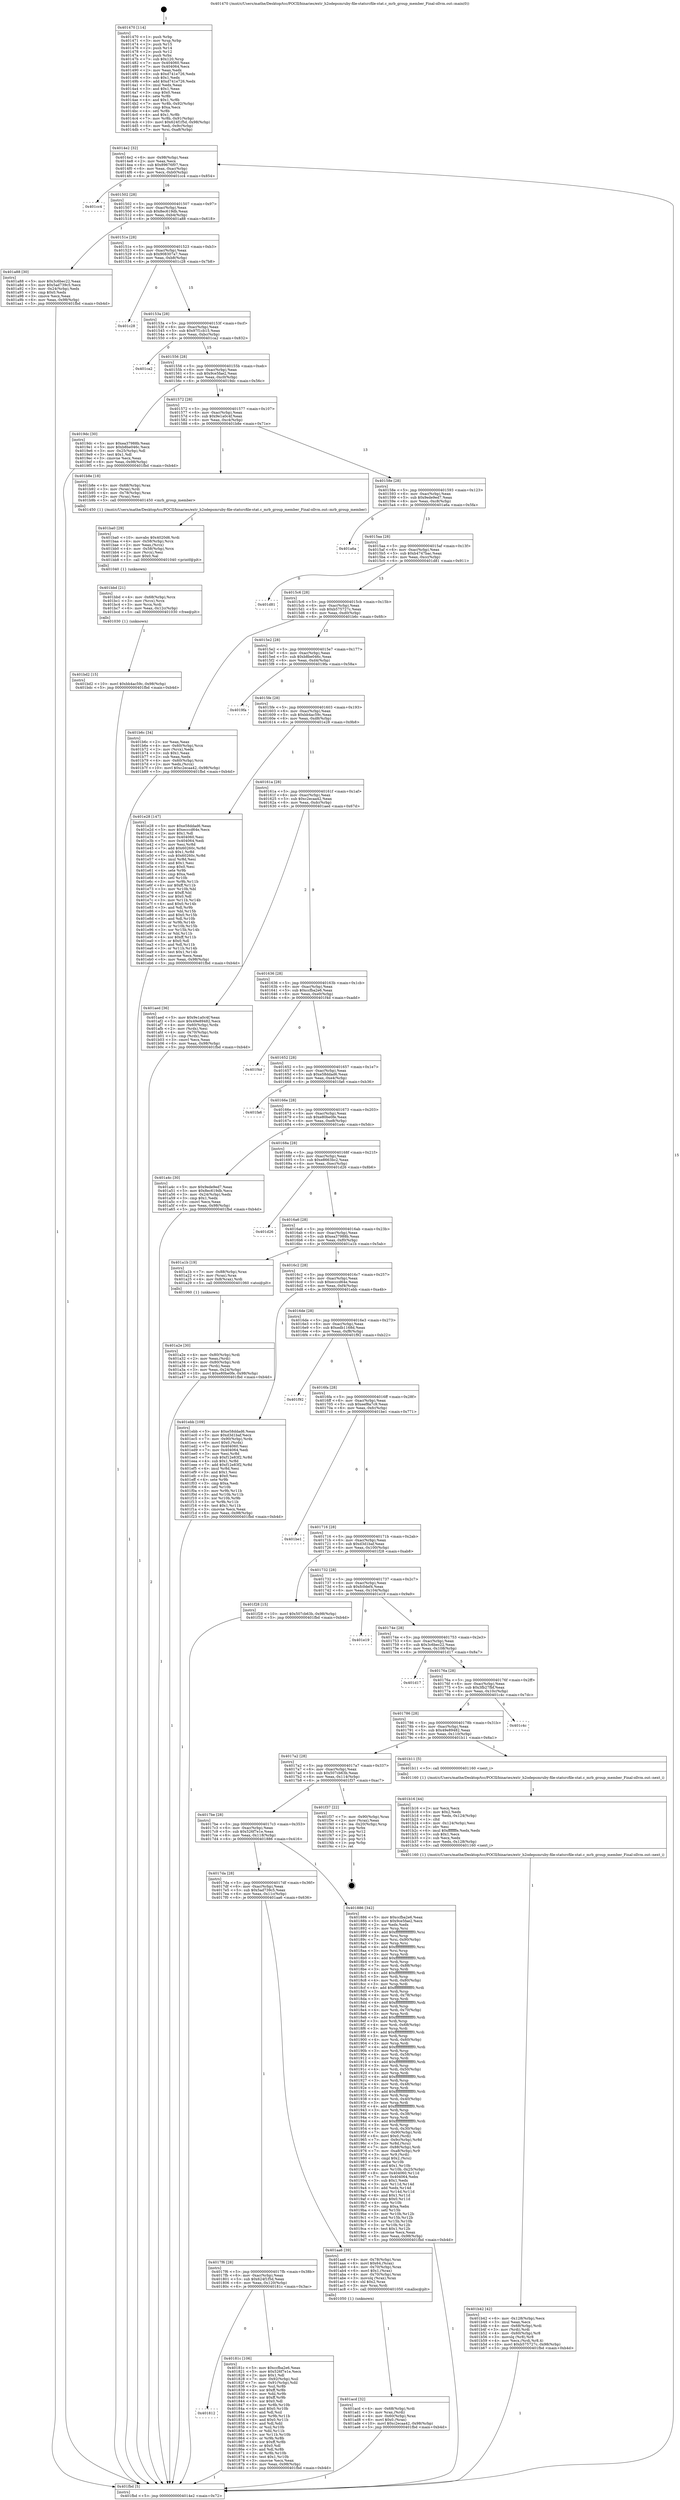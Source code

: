 digraph "0x401470" {
  label = "0x401470 (/mnt/c/Users/mathe/Desktop/tcc/POCII/binaries/extr_h2odepsmruby-file-statsrcfile-stat.c_mrb_group_member_Final-ollvm.out::main(0))"
  labelloc = "t"
  node[shape=record]

  Entry [label="",width=0.3,height=0.3,shape=circle,fillcolor=black,style=filled]
  "0x4014e2" [label="{
     0x4014e2 [32]\l
     | [instrs]\l
     &nbsp;&nbsp;0x4014e2 \<+6\>: mov -0x98(%rbp),%eax\l
     &nbsp;&nbsp;0x4014e8 \<+2\>: mov %eax,%ecx\l
     &nbsp;&nbsp;0x4014ea \<+6\>: sub $0x89676f07,%ecx\l
     &nbsp;&nbsp;0x4014f0 \<+6\>: mov %eax,-0xac(%rbp)\l
     &nbsp;&nbsp;0x4014f6 \<+6\>: mov %ecx,-0xb0(%rbp)\l
     &nbsp;&nbsp;0x4014fc \<+6\>: je 0000000000401cc4 \<main+0x854\>\l
  }"]
  "0x401cc4" [label="{
     0x401cc4\l
  }", style=dashed]
  "0x401502" [label="{
     0x401502 [28]\l
     | [instrs]\l
     &nbsp;&nbsp;0x401502 \<+5\>: jmp 0000000000401507 \<main+0x97\>\l
     &nbsp;&nbsp;0x401507 \<+6\>: mov -0xac(%rbp),%eax\l
     &nbsp;&nbsp;0x40150d \<+5\>: sub $0x8ec619db,%eax\l
     &nbsp;&nbsp;0x401512 \<+6\>: mov %eax,-0xb4(%rbp)\l
     &nbsp;&nbsp;0x401518 \<+6\>: je 0000000000401a88 \<main+0x618\>\l
  }"]
  Exit [label="",width=0.3,height=0.3,shape=circle,fillcolor=black,style=filled,peripheries=2]
  "0x401a88" [label="{
     0x401a88 [30]\l
     | [instrs]\l
     &nbsp;&nbsp;0x401a88 \<+5\>: mov $0x3c6bec22,%eax\l
     &nbsp;&nbsp;0x401a8d \<+5\>: mov $0x5ad739c5,%ecx\l
     &nbsp;&nbsp;0x401a92 \<+3\>: mov -0x24(%rbp),%edx\l
     &nbsp;&nbsp;0x401a95 \<+3\>: cmp $0x0,%edx\l
     &nbsp;&nbsp;0x401a98 \<+3\>: cmove %ecx,%eax\l
     &nbsp;&nbsp;0x401a9b \<+6\>: mov %eax,-0x98(%rbp)\l
     &nbsp;&nbsp;0x401aa1 \<+5\>: jmp 0000000000401fbd \<main+0xb4d\>\l
  }"]
  "0x40151e" [label="{
     0x40151e [28]\l
     | [instrs]\l
     &nbsp;&nbsp;0x40151e \<+5\>: jmp 0000000000401523 \<main+0xb3\>\l
     &nbsp;&nbsp;0x401523 \<+6\>: mov -0xac(%rbp),%eax\l
     &nbsp;&nbsp;0x401529 \<+5\>: sub $0x908307a7,%eax\l
     &nbsp;&nbsp;0x40152e \<+6\>: mov %eax,-0xb8(%rbp)\l
     &nbsp;&nbsp;0x401534 \<+6\>: je 0000000000401c28 \<main+0x7b8\>\l
  }"]
  "0x401bd2" [label="{
     0x401bd2 [15]\l
     | [instrs]\l
     &nbsp;&nbsp;0x401bd2 \<+10\>: movl $0xbb4ac59c,-0x98(%rbp)\l
     &nbsp;&nbsp;0x401bdc \<+5\>: jmp 0000000000401fbd \<main+0xb4d\>\l
  }"]
  "0x401c28" [label="{
     0x401c28\l
  }", style=dashed]
  "0x40153a" [label="{
     0x40153a [28]\l
     | [instrs]\l
     &nbsp;&nbsp;0x40153a \<+5\>: jmp 000000000040153f \<main+0xcf\>\l
     &nbsp;&nbsp;0x40153f \<+6\>: mov -0xac(%rbp),%eax\l
     &nbsp;&nbsp;0x401545 \<+5\>: sub $0x97f1cb15,%eax\l
     &nbsp;&nbsp;0x40154a \<+6\>: mov %eax,-0xbc(%rbp)\l
     &nbsp;&nbsp;0x401550 \<+6\>: je 0000000000401ca2 \<main+0x832\>\l
  }"]
  "0x401bbd" [label="{
     0x401bbd [21]\l
     | [instrs]\l
     &nbsp;&nbsp;0x401bbd \<+4\>: mov -0x68(%rbp),%rcx\l
     &nbsp;&nbsp;0x401bc1 \<+3\>: mov (%rcx),%rcx\l
     &nbsp;&nbsp;0x401bc4 \<+3\>: mov %rcx,%rdi\l
     &nbsp;&nbsp;0x401bc7 \<+6\>: mov %eax,-0x12c(%rbp)\l
     &nbsp;&nbsp;0x401bcd \<+5\>: call 0000000000401030 \<free@plt\>\l
     | [calls]\l
     &nbsp;&nbsp;0x401030 \{1\} (unknown)\l
  }"]
  "0x401ca2" [label="{
     0x401ca2\l
  }", style=dashed]
  "0x401556" [label="{
     0x401556 [28]\l
     | [instrs]\l
     &nbsp;&nbsp;0x401556 \<+5\>: jmp 000000000040155b \<main+0xeb\>\l
     &nbsp;&nbsp;0x40155b \<+6\>: mov -0xac(%rbp),%eax\l
     &nbsp;&nbsp;0x401561 \<+5\>: sub $0x9ce5fae2,%eax\l
     &nbsp;&nbsp;0x401566 \<+6\>: mov %eax,-0xc0(%rbp)\l
     &nbsp;&nbsp;0x40156c \<+6\>: je 00000000004019dc \<main+0x56c\>\l
  }"]
  "0x401ba0" [label="{
     0x401ba0 [29]\l
     | [instrs]\l
     &nbsp;&nbsp;0x401ba0 \<+10\>: movabs $0x4020d6,%rdi\l
     &nbsp;&nbsp;0x401baa \<+4\>: mov -0x58(%rbp),%rcx\l
     &nbsp;&nbsp;0x401bae \<+2\>: mov %eax,(%rcx)\l
     &nbsp;&nbsp;0x401bb0 \<+4\>: mov -0x58(%rbp),%rcx\l
     &nbsp;&nbsp;0x401bb4 \<+2\>: mov (%rcx),%esi\l
     &nbsp;&nbsp;0x401bb6 \<+2\>: mov $0x0,%al\l
     &nbsp;&nbsp;0x401bb8 \<+5\>: call 0000000000401040 \<printf@plt\>\l
     | [calls]\l
     &nbsp;&nbsp;0x401040 \{1\} (unknown)\l
  }"]
  "0x4019dc" [label="{
     0x4019dc [30]\l
     | [instrs]\l
     &nbsp;&nbsp;0x4019dc \<+5\>: mov $0xea37988b,%eax\l
     &nbsp;&nbsp;0x4019e1 \<+5\>: mov $0xb8be046c,%ecx\l
     &nbsp;&nbsp;0x4019e6 \<+3\>: mov -0x25(%rbp),%dl\l
     &nbsp;&nbsp;0x4019e9 \<+3\>: test $0x1,%dl\l
     &nbsp;&nbsp;0x4019ec \<+3\>: cmovne %ecx,%eax\l
     &nbsp;&nbsp;0x4019ef \<+6\>: mov %eax,-0x98(%rbp)\l
     &nbsp;&nbsp;0x4019f5 \<+5\>: jmp 0000000000401fbd \<main+0xb4d\>\l
  }"]
  "0x401572" [label="{
     0x401572 [28]\l
     | [instrs]\l
     &nbsp;&nbsp;0x401572 \<+5\>: jmp 0000000000401577 \<main+0x107\>\l
     &nbsp;&nbsp;0x401577 \<+6\>: mov -0xac(%rbp),%eax\l
     &nbsp;&nbsp;0x40157d \<+5\>: sub $0x9e1a0c4f,%eax\l
     &nbsp;&nbsp;0x401582 \<+6\>: mov %eax,-0xc4(%rbp)\l
     &nbsp;&nbsp;0x401588 \<+6\>: je 0000000000401b8e \<main+0x71e\>\l
  }"]
  "0x401b42" [label="{
     0x401b42 [42]\l
     | [instrs]\l
     &nbsp;&nbsp;0x401b42 \<+6\>: mov -0x128(%rbp),%ecx\l
     &nbsp;&nbsp;0x401b48 \<+3\>: imul %eax,%ecx\l
     &nbsp;&nbsp;0x401b4b \<+4\>: mov -0x68(%rbp),%rdi\l
     &nbsp;&nbsp;0x401b4f \<+3\>: mov (%rdi),%rdi\l
     &nbsp;&nbsp;0x401b52 \<+4\>: mov -0x60(%rbp),%r8\l
     &nbsp;&nbsp;0x401b56 \<+3\>: movslq (%r8),%r8\l
     &nbsp;&nbsp;0x401b59 \<+4\>: mov %ecx,(%rdi,%r8,4)\l
     &nbsp;&nbsp;0x401b5d \<+10\>: movl $0xb575727c,-0x98(%rbp)\l
     &nbsp;&nbsp;0x401b67 \<+5\>: jmp 0000000000401fbd \<main+0xb4d\>\l
  }"]
  "0x401b8e" [label="{
     0x401b8e [18]\l
     | [instrs]\l
     &nbsp;&nbsp;0x401b8e \<+4\>: mov -0x68(%rbp),%rax\l
     &nbsp;&nbsp;0x401b92 \<+3\>: mov (%rax),%rdi\l
     &nbsp;&nbsp;0x401b95 \<+4\>: mov -0x78(%rbp),%rax\l
     &nbsp;&nbsp;0x401b99 \<+2\>: mov (%rax),%esi\l
     &nbsp;&nbsp;0x401b9b \<+5\>: call 0000000000401450 \<mrb_group_member\>\l
     | [calls]\l
     &nbsp;&nbsp;0x401450 \{1\} (/mnt/c/Users/mathe/Desktop/tcc/POCII/binaries/extr_h2odepsmruby-file-statsrcfile-stat.c_mrb_group_member_Final-ollvm.out::mrb_group_member)\l
  }"]
  "0x40158e" [label="{
     0x40158e [28]\l
     | [instrs]\l
     &nbsp;&nbsp;0x40158e \<+5\>: jmp 0000000000401593 \<main+0x123\>\l
     &nbsp;&nbsp;0x401593 \<+6\>: mov -0xac(%rbp),%eax\l
     &nbsp;&nbsp;0x401599 \<+5\>: sub $0x9ede9ed7,%eax\l
     &nbsp;&nbsp;0x40159e \<+6\>: mov %eax,-0xc8(%rbp)\l
     &nbsp;&nbsp;0x4015a4 \<+6\>: je 0000000000401a6a \<main+0x5fa\>\l
  }"]
  "0x401b16" [label="{
     0x401b16 [44]\l
     | [instrs]\l
     &nbsp;&nbsp;0x401b16 \<+2\>: xor %ecx,%ecx\l
     &nbsp;&nbsp;0x401b18 \<+5\>: mov $0x2,%edx\l
     &nbsp;&nbsp;0x401b1d \<+6\>: mov %edx,-0x124(%rbp)\l
     &nbsp;&nbsp;0x401b23 \<+1\>: cltd\l
     &nbsp;&nbsp;0x401b24 \<+6\>: mov -0x124(%rbp),%esi\l
     &nbsp;&nbsp;0x401b2a \<+2\>: idiv %esi\l
     &nbsp;&nbsp;0x401b2c \<+6\>: imul $0xfffffffe,%edx,%edx\l
     &nbsp;&nbsp;0x401b32 \<+3\>: sub $0x1,%ecx\l
     &nbsp;&nbsp;0x401b35 \<+2\>: sub %ecx,%edx\l
     &nbsp;&nbsp;0x401b37 \<+6\>: mov %edx,-0x128(%rbp)\l
     &nbsp;&nbsp;0x401b3d \<+5\>: call 0000000000401160 \<next_i\>\l
     | [calls]\l
     &nbsp;&nbsp;0x401160 \{1\} (/mnt/c/Users/mathe/Desktop/tcc/POCII/binaries/extr_h2odepsmruby-file-statsrcfile-stat.c_mrb_group_member_Final-ollvm.out::next_i)\l
  }"]
  "0x401a6a" [label="{
     0x401a6a\l
  }", style=dashed]
  "0x4015aa" [label="{
     0x4015aa [28]\l
     | [instrs]\l
     &nbsp;&nbsp;0x4015aa \<+5\>: jmp 00000000004015af \<main+0x13f\>\l
     &nbsp;&nbsp;0x4015af \<+6\>: mov -0xac(%rbp),%eax\l
     &nbsp;&nbsp;0x4015b5 \<+5\>: sub $0xb4747bac,%eax\l
     &nbsp;&nbsp;0x4015ba \<+6\>: mov %eax,-0xcc(%rbp)\l
     &nbsp;&nbsp;0x4015c0 \<+6\>: je 0000000000401d81 \<main+0x911\>\l
  }"]
  "0x401acd" [label="{
     0x401acd [32]\l
     | [instrs]\l
     &nbsp;&nbsp;0x401acd \<+4\>: mov -0x68(%rbp),%rdi\l
     &nbsp;&nbsp;0x401ad1 \<+3\>: mov %rax,(%rdi)\l
     &nbsp;&nbsp;0x401ad4 \<+4\>: mov -0x60(%rbp),%rax\l
     &nbsp;&nbsp;0x401ad8 \<+6\>: movl $0x0,(%rax)\l
     &nbsp;&nbsp;0x401ade \<+10\>: movl $0xc2ecaa42,-0x98(%rbp)\l
     &nbsp;&nbsp;0x401ae8 \<+5\>: jmp 0000000000401fbd \<main+0xb4d\>\l
  }"]
  "0x401d81" [label="{
     0x401d81\l
  }", style=dashed]
  "0x4015c6" [label="{
     0x4015c6 [28]\l
     | [instrs]\l
     &nbsp;&nbsp;0x4015c6 \<+5\>: jmp 00000000004015cb \<main+0x15b\>\l
     &nbsp;&nbsp;0x4015cb \<+6\>: mov -0xac(%rbp),%eax\l
     &nbsp;&nbsp;0x4015d1 \<+5\>: sub $0xb575727c,%eax\l
     &nbsp;&nbsp;0x4015d6 \<+6\>: mov %eax,-0xd0(%rbp)\l
     &nbsp;&nbsp;0x4015dc \<+6\>: je 0000000000401b6c \<main+0x6fc\>\l
  }"]
  "0x401a2e" [label="{
     0x401a2e [30]\l
     | [instrs]\l
     &nbsp;&nbsp;0x401a2e \<+4\>: mov -0x80(%rbp),%rdi\l
     &nbsp;&nbsp;0x401a32 \<+2\>: mov %eax,(%rdi)\l
     &nbsp;&nbsp;0x401a34 \<+4\>: mov -0x80(%rbp),%rdi\l
     &nbsp;&nbsp;0x401a38 \<+2\>: mov (%rdi),%eax\l
     &nbsp;&nbsp;0x401a3a \<+3\>: mov %eax,-0x24(%rbp)\l
     &nbsp;&nbsp;0x401a3d \<+10\>: movl $0xe80be0fe,-0x98(%rbp)\l
     &nbsp;&nbsp;0x401a47 \<+5\>: jmp 0000000000401fbd \<main+0xb4d\>\l
  }"]
  "0x401b6c" [label="{
     0x401b6c [34]\l
     | [instrs]\l
     &nbsp;&nbsp;0x401b6c \<+2\>: xor %eax,%eax\l
     &nbsp;&nbsp;0x401b6e \<+4\>: mov -0x60(%rbp),%rcx\l
     &nbsp;&nbsp;0x401b72 \<+2\>: mov (%rcx),%edx\l
     &nbsp;&nbsp;0x401b74 \<+3\>: sub $0x1,%eax\l
     &nbsp;&nbsp;0x401b77 \<+2\>: sub %eax,%edx\l
     &nbsp;&nbsp;0x401b79 \<+4\>: mov -0x60(%rbp),%rcx\l
     &nbsp;&nbsp;0x401b7d \<+2\>: mov %edx,(%rcx)\l
     &nbsp;&nbsp;0x401b7f \<+10\>: movl $0xc2ecaa42,-0x98(%rbp)\l
     &nbsp;&nbsp;0x401b89 \<+5\>: jmp 0000000000401fbd \<main+0xb4d\>\l
  }"]
  "0x4015e2" [label="{
     0x4015e2 [28]\l
     | [instrs]\l
     &nbsp;&nbsp;0x4015e2 \<+5\>: jmp 00000000004015e7 \<main+0x177\>\l
     &nbsp;&nbsp;0x4015e7 \<+6\>: mov -0xac(%rbp),%eax\l
     &nbsp;&nbsp;0x4015ed \<+5\>: sub $0xb8be046c,%eax\l
     &nbsp;&nbsp;0x4015f2 \<+6\>: mov %eax,-0xd4(%rbp)\l
     &nbsp;&nbsp;0x4015f8 \<+6\>: je 00000000004019fa \<main+0x58a\>\l
  }"]
  "0x401470" [label="{
     0x401470 [114]\l
     | [instrs]\l
     &nbsp;&nbsp;0x401470 \<+1\>: push %rbp\l
     &nbsp;&nbsp;0x401471 \<+3\>: mov %rsp,%rbp\l
     &nbsp;&nbsp;0x401474 \<+2\>: push %r15\l
     &nbsp;&nbsp;0x401476 \<+2\>: push %r14\l
     &nbsp;&nbsp;0x401478 \<+2\>: push %r12\l
     &nbsp;&nbsp;0x40147a \<+1\>: push %rbx\l
     &nbsp;&nbsp;0x40147b \<+7\>: sub $0x120,%rsp\l
     &nbsp;&nbsp;0x401482 \<+7\>: mov 0x404060,%eax\l
     &nbsp;&nbsp;0x401489 \<+7\>: mov 0x404064,%ecx\l
     &nbsp;&nbsp;0x401490 \<+2\>: mov %eax,%edx\l
     &nbsp;&nbsp;0x401492 \<+6\>: sub $0xd741e726,%edx\l
     &nbsp;&nbsp;0x401498 \<+3\>: sub $0x1,%edx\l
     &nbsp;&nbsp;0x40149b \<+6\>: add $0xd741e726,%edx\l
     &nbsp;&nbsp;0x4014a1 \<+3\>: imul %edx,%eax\l
     &nbsp;&nbsp;0x4014a4 \<+3\>: and $0x1,%eax\l
     &nbsp;&nbsp;0x4014a7 \<+3\>: cmp $0x0,%eax\l
     &nbsp;&nbsp;0x4014aa \<+4\>: sete %r8b\l
     &nbsp;&nbsp;0x4014ae \<+4\>: and $0x1,%r8b\l
     &nbsp;&nbsp;0x4014b2 \<+7\>: mov %r8b,-0x92(%rbp)\l
     &nbsp;&nbsp;0x4014b9 \<+3\>: cmp $0xa,%ecx\l
     &nbsp;&nbsp;0x4014bc \<+4\>: setl %r8b\l
     &nbsp;&nbsp;0x4014c0 \<+4\>: and $0x1,%r8b\l
     &nbsp;&nbsp;0x4014c4 \<+7\>: mov %r8b,-0x91(%rbp)\l
     &nbsp;&nbsp;0x4014cb \<+10\>: movl $0x624f1f5d,-0x98(%rbp)\l
     &nbsp;&nbsp;0x4014d5 \<+6\>: mov %edi,-0x9c(%rbp)\l
     &nbsp;&nbsp;0x4014db \<+7\>: mov %rsi,-0xa8(%rbp)\l
  }"]
  "0x4019fa" [label="{
     0x4019fa\l
  }", style=dashed]
  "0x4015fe" [label="{
     0x4015fe [28]\l
     | [instrs]\l
     &nbsp;&nbsp;0x4015fe \<+5\>: jmp 0000000000401603 \<main+0x193\>\l
     &nbsp;&nbsp;0x401603 \<+6\>: mov -0xac(%rbp),%eax\l
     &nbsp;&nbsp;0x401609 \<+5\>: sub $0xbb4ac59c,%eax\l
     &nbsp;&nbsp;0x40160e \<+6\>: mov %eax,-0xd8(%rbp)\l
     &nbsp;&nbsp;0x401614 \<+6\>: je 0000000000401e28 \<main+0x9b8\>\l
  }"]
  "0x401fbd" [label="{
     0x401fbd [5]\l
     | [instrs]\l
     &nbsp;&nbsp;0x401fbd \<+5\>: jmp 00000000004014e2 \<main+0x72\>\l
  }"]
  "0x401e28" [label="{
     0x401e28 [147]\l
     | [instrs]\l
     &nbsp;&nbsp;0x401e28 \<+5\>: mov $0xe58ddad6,%eax\l
     &nbsp;&nbsp;0x401e2d \<+5\>: mov $0xecccd64e,%ecx\l
     &nbsp;&nbsp;0x401e32 \<+2\>: mov $0x1,%dl\l
     &nbsp;&nbsp;0x401e34 \<+7\>: mov 0x404060,%esi\l
     &nbsp;&nbsp;0x401e3b \<+7\>: mov 0x404064,%edi\l
     &nbsp;&nbsp;0x401e42 \<+3\>: mov %esi,%r8d\l
     &nbsp;&nbsp;0x401e45 \<+7\>: add $0x60260c,%r8d\l
     &nbsp;&nbsp;0x401e4c \<+4\>: sub $0x1,%r8d\l
     &nbsp;&nbsp;0x401e50 \<+7\>: sub $0x60260c,%r8d\l
     &nbsp;&nbsp;0x401e57 \<+4\>: imul %r8d,%esi\l
     &nbsp;&nbsp;0x401e5b \<+3\>: and $0x1,%esi\l
     &nbsp;&nbsp;0x401e5e \<+3\>: cmp $0x0,%esi\l
     &nbsp;&nbsp;0x401e61 \<+4\>: sete %r9b\l
     &nbsp;&nbsp;0x401e65 \<+3\>: cmp $0xa,%edi\l
     &nbsp;&nbsp;0x401e68 \<+4\>: setl %r10b\l
     &nbsp;&nbsp;0x401e6c \<+3\>: mov %r9b,%r11b\l
     &nbsp;&nbsp;0x401e6f \<+4\>: xor $0xff,%r11b\l
     &nbsp;&nbsp;0x401e73 \<+3\>: mov %r10b,%bl\l
     &nbsp;&nbsp;0x401e76 \<+3\>: xor $0xff,%bl\l
     &nbsp;&nbsp;0x401e79 \<+3\>: xor $0x0,%dl\l
     &nbsp;&nbsp;0x401e7c \<+3\>: mov %r11b,%r14b\l
     &nbsp;&nbsp;0x401e7f \<+4\>: and $0x0,%r14b\l
     &nbsp;&nbsp;0x401e83 \<+3\>: and %dl,%r9b\l
     &nbsp;&nbsp;0x401e86 \<+3\>: mov %bl,%r15b\l
     &nbsp;&nbsp;0x401e89 \<+4\>: and $0x0,%r15b\l
     &nbsp;&nbsp;0x401e8d \<+3\>: and %dl,%r10b\l
     &nbsp;&nbsp;0x401e90 \<+3\>: or %r9b,%r14b\l
     &nbsp;&nbsp;0x401e93 \<+3\>: or %r10b,%r15b\l
     &nbsp;&nbsp;0x401e96 \<+3\>: xor %r15b,%r14b\l
     &nbsp;&nbsp;0x401e99 \<+3\>: or %bl,%r11b\l
     &nbsp;&nbsp;0x401e9c \<+4\>: xor $0xff,%r11b\l
     &nbsp;&nbsp;0x401ea0 \<+3\>: or $0x0,%dl\l
     &nbsp;&nbsp;0x401ea3 \<+3\>: and %dl,%r11b\l
     &nbsp;&nbsp;0x401ea6 \<+3\>: or %r11b,%r14b\l
     &nbsp;&nbsp;0x401ea9 \<+4\>: test $0x1,%r14b\l
     &nbsp;&nbsp;0x401ead \<+3\>: cmovne %ecx,%eax\l
     &nbsp;&nbsp;0x401eb0 \<+6\>: mov %eax,-0x98(%rbp)\l
     &nbsp;&nbsp;0x401eb6 \<+5\>: jmp 0000000000401fbd \<main+0xb4d\>\l
  }"]
  "0x40161a" [label="{
     0x40161a [28]\l
     | [instrs]\l
     &nbsp;&nbsp;0x40161a \<+5\>: jmp 000000000040161f \<main+0x1af\>\l
     &nbsp;&nbsp;0x40161f \<+6\>: mov -0xac(%rbp),%eax\l
     &nbsp;&nbsp;0x401625 \<+5\>: sub $0xc2ecaa42,%eax\l
     &nbsp;&nbsp;0x40162a \<+6\>: mov %eax,-0xdc(%rbp)\l
     &nbsp;&nbsp;0x401630 \<+6\>: je 0000000000401aed \<main+0x67d\>\l
  }"]
  "0x401812" [label="{
     0x401812\l
  }", style=dashed]
  "0x401aed" [label="{
     0x401aed [36]\l
     | [instrs]\l
     &nbsp;&nbsp;0x401aed \<+5\>: mov $0x9e1a0c4f,%eax\l
     &nbsp;&nbsp;0x401af2 \<+5\>: mov $0x49e89482,%ecx\l
     &nbsp;&nbsp;0x401af7 \<+4\>: mov -0x60(%rbp),%rdx\l
     &nbsp;&nbsp;0x401afb \<+2\>: mov (%rdx),%esi\l
     &nbsp;&nbsp;0x401afd \<+4\>: mov -0x70(%rbp),%rdx\l
     &nbsp;&nbsp;0x401b01 \<+2\>: cmp (%rdx),%esi\l
     &nbsp;&nbsp;0x401b03 \<+3\>: cmovl %ecx,%eax\l
     &nbsp;&nbsp;0x401b06 \<+6\>: mov %eax,-0x98(%rbp)\l
     &nbsp;&nbsp;0x401b0c \<+5\>: jmp 0000000000401fbd \<main+0xb4d\>\l
  }"]
  "0x401636" [label="{
     0x401636 [28]\l
     | [instrs]\l
     &nbsp;&nbsp;0x401636 \<+5\>: jmp 000000000040163b \<main+0x1cb\>\l
     &nbsp;&nbsp;0x40163b \<+6\>: mov -0xac(%rbp),%eax\l
     &nbsp;&nbsp;0x401641 \<+5\>: sub $0xccfba2e6,%eax\l
     &nbsp;&nbsp;0x401646 \<+6\>: mov %eax,-0xe0(%rbp)\l
     &nbsp;&nbsp;0x40164c \<+6\>: je 0000000000401f4d \<main+0xadd\>\l
  }"]
  "0x40181c" [label="{
     0x40181c [106]\l
     | [instrs]\l
     &nbsp;&nbsp;0x40181c \<+5\>: mov $0xccfba2e6,%eax\l
     &nbsp;&nbsp;0x401821 \<+5\>: mov $0x526f7e1e,%ecx\l
     &nbsp;&nbsp;0x401826 \<+2\>: mov $0x1,%dl\l
     &nbsp;&nbsp;0x401828 \<+7\>: mov -0x92(%rbp),%sil\l
     &nbsp;&nbsp;0x40182f \<+7\>: mov -0x91(%rbp),%dil\l
     &nbsp;&nbsp;0x401836 \<+3\>: mov %sil,%r8b\l
     &nbsp;&nbsp;0x401839 \<+4\>: xor $0xff,%r8b\l
     &nbsp;&nbsp;0x40183d \<+3\>: mov %dil,%r9b\l
     &nbsp;&nbsp;0x401840 \<+4\>: xor $0xff,%r9b\l
     &nbsp;&nbsp;0x401844 \<+3\>: xor $0x0,%dl\l
     &nbsp;&nbsp;0x401847 \<+3\>: mov %r8b,%r10b\l
     &nbsp;&nbsp;0x40184a \<+4\>: and $0x0,%r10b\l
     &nbsp;&nbsp;0x40184e \<+3\>: and %dl,%sil\l
     &nbsp;&nbsp;0x401851 \<+3\>: mov %r9b,%r11b\l
     &nbsp;&nbsp;0x401854 \<+4\>: and $0x0,%r11b\l
     &nbsp;&nbsp;0x401858 \<+3\>: and %dl,%dil\l
     &nbsp;&nbsp;0x40185b \<+3\>: or %sil,%r10b\l
     &nbsp;&nbsp;0x40185e \<+3\>: or %dil,%r11b\l
     &nbsp;&nbsp;0x401861 \<+3\>: xor %r11b,%r10b\l
     &nbsp;&nbsp;0x401864 \<+3\>: or %r9b,%r8b\l
     &nbsp;&nbsp;0x401867 \<+4\>: xor $0xff,%r8b\l
     &nbsp;&nbsp;0x40186b \<+3\>: or $0x0,%dl\l
     &nbsp;&nbsp;0x40186e \<+3\>: and %dl,%r8b\l
     &nbsp;&nbsp;0x401871 \<+3\>: or %r8b,%r10b\l
     &nbsp;&nbsp;0x401874 \<+4\>: test $0x1,%r10b\l
     &nbsp;&nbsp;0x401878 \<+3\>: cmovne %ecx,%eax\l
     &nbsp;&nbsp;0x40187b \<+6\>: mov %eax,-0x98(%rbp)\l
     &nbsp;&nbsp;0x401881 \<+5\>: jmp 0000000000401fbd \<main+0xb4d\>\l
  }"]
  "0x401f4d" [label="{
     0x401f4d\l
  }", style=dashed]
  "0x401652" [label="{
     0x401652 [28]\l
     | [instrs]\l
     &nbsp;&nbsp;0x401652 \<+5\>: jmp 0000000000401657 \<main+0x1e7\>\l
     &nbsp;&nbsp;0x401657 \<+6\>: mov -0xac(%rbp),%eax\l
     &nbsp;&nbsp;0x40165d \<+5\>: sub $0xe58ddad6,%eax\l
     &nbsp;&nbsp;0x401662 \<+6\>: mov %eax,-0xe4(%rbp)\l
     &nbsp;&nbsp;0x401668 \<+6\>: je 0000000000401fa6 \<main+0xb36\>\l
  }"]
  "0x4017f6" [label="{
     0x4017f6 [28]\l
     | [instrs]\l
     &nbsp;&nbsp;0x4017f6 \<+5\>: jmp 00000000004017fb \<main+0x38b\>\l
     &nbsp;&nbsp;0x4017fb \<+6\>: mov -0xac(%rbp),%eax\l
     &nbsp;&nbsp;0x401801 \<+5\>: sub $0x624f1f5d,%eax\l
     &nbsp;&nbsp;0x401806 \<+6\>: mov %eax,-0x120(%rbp)\l
     &nbsp;&nbsp;0x40180c \<+6\>: je 000000000040181c \<main+0x3ac\>\l
  }"]
  "0x401fa6" [label="{
     0x401fa6\l
  }", style=dashed]
  "0x40166e" [label="{
     0x40166e [28]\l
     | [instrs]\l
     &nbsp;&nbsp;0x40166e \<+5\>: jmp 0000000000401673 \<main+0x203\>\l
     &nbsp;&nbsp;0x401673 \<+6\>: mov -0xac(%rbp),%eax\l
     &nbsp;&nbsp;0x401679 \<+5\>: sub $0xe80be0fe,%eax\l
     &nbsp;&nbsp;0x40167e \<+6\>: mov %eax,-0xe8(%rbp)\l
     &nbsp;&nbsp;0x401684 \<+6\>: je 0000000000401a4c \<main+0x5dc\>\l
  }"]
  "0x401aa6" [label="{
     0x401aa6 [39]\l
     | [instrs]\l
     &nbsp;&nbsp;0x401aa6 \<+4\>: mov -0x78(%rbp),%rax\l
     &nbsp;&nbsp;0x401aaa \<+6\>: movl $0x64,(%rax)\l
     &nbsp;&nbsp;0x401ab0 \<+4\>: mov -0x70(%rbp),%rax\l
     &nbsp;&nbsp;0x401ab4 \<+6\>: movl $0x1,(%rax)\l
     &nbsp;&nbsp;0x401aba \<+4\>: mov -0x70(%rbp),%rax\l
     &nbsp;&nbsp;0x401abe \<+3\>: movslq (%rax),%rax\l
     &nbsp;&nbsp;0x401ac1 \<+4\>: shl $0x2,%rax\l
     &nbsp;&nbsp;0x401ac5 \<+3\>: mov %rax,%rdi\l
     &nbsp;&nbsp;0x401ac8 \<+5\>: call 0000000000401050 \<malloc@plt\>\l
     | [calls]\l
     &nbsp;&nbsp;0x401050 \{1\} (unknown)\l
  }"]
  "0x401a4c" [label="{
     0x401a4c [30]\l
     | [instrs]\l
     &nbsp;&nbsp;0x401a4c \<+5\>: mov $0x9ede9ed7,%eax\l
     &nbsp;&nbsp;0x401a51 \<+5\>: mov $0x8ec619db,%ecx\l
     &nbsp;&nbsp;0x401a56 \<+3\>: mov -0x24(%rbp),%edx\l
     &nbsp;&nbsp;0x401a59 \<+3\>: cmp $0x1,%edx\l
     &nbsp;&nbsp;0x401a5c \<+3\>: cmovl %ecx,%eax\l
     &nbsp;&nbsp;0x401a5f \<+6\>: mov %eax,-0x98(%rbp)\l
     &nbsp;&nbsp;0x401a65 \<+5\>: jmp 0000000000401fbd \<main+0xb4d\>\l
  }"]
  "0x40168a" [label="{
     0x40168a [28]\l
     | [instrs]\l
     &nbsp;&nbsp;0x40168a \<+5\>: jmp 000000000040168f \<main+0x21f\>\l
     &nbsp;&nbsp;0x40168f \<+6\>: mov -0xac(%rbp),%eax\l
     &nbsp;&nbsp;0x401695 \<+5\>: sub $0xe8663bc2,%eax\l
     &nbsp;&nbsp;0x40169a \<+6\>: mov %eax,-0xec(%rbp)\l
     &nbsp;&nbsp;0x4016a0 \<+6\>: je 0000000000401d26 \<main+0x8b6\>\l
  }"]
  "0x4017da" [label="{
     0x4017da [28]\l
     | [instrs]\l
     &nbsp;&nbsp;0x4017da \<+5\>: jmp 00000000004017df \<main+0x36f\>\l
     &nbsp;&nbsp;0x4017df \<+6\>: mov -0xac(%rbp),%eax\l
     &nbsp;&nbsp;0x4017e5 \<+5\>: sub $0x5ad739c5,%eax\l
     &nbsp;&nbsp;0x4017ea \<+6\>: mov %eax,-0x11c(%rbp)\l
     &nbsp;&nbsp;0x4017f0 \<+6\>: je 0000000000401aa6 \<main+0x636\>\l
  }"]
  "0x401d26" [label="{
     0x401d26\l
  }", style=dashed]
  "0x4016a6" [label="{
     0x4016a6 [28]\l
     | [instrs]\l
     &nbsp;&nbsp;0x4016a6 \<+5\>: jmp 00000000004016ab \<main+0x23b\>\l
     &nbsp;&nbsp;0x4016ab \<+6\>: mov -0xac(%rbp),%eax\l
     &nbsp;&nbsp;0x4016b1 \<+5\>: sub $0xea37988b,%eax\l
     &nbsp;&nbsp;0x4016b6 \<+6\>: mov %eax,-0xf0(%rbp)\l
     &nbsp;&nbsp;0x4016bc \<+6\>: je 0000000000401a1b \<main+0x5ab\>\l
  }"]
  "0x401886" [label="{
     0x401886 [342]\l
     | [instrs]\l
     &nbsp;&nbsp;0x401886 \<+5\>: mov $0xccfba2e6,%eax\l
     &nbsp;&nbsp;0x40188b \<+5\>: mov $0x9ce5fae2,%ecx\l
     &nbsp;&nbsp;0x401890 \<+2\>: xor %edx,%edx\l
     &nbsp;&nbsp;0x401892 \<+3\>: mov %rsp,%rsi\l
     &nbsp;&nbsp;0x401895 \<+4\>: add $0xfffffffffffffff0,%rsi\l
     &nbsp;&nbsp;0x401899 \<+3\>: mov %rsi,%rsp\l
     &nbsp;&nbsp;0x40189c \<+7\>: mov %rsi,-0x90(%rbp)\l
     &nbsp;&nbsp;0x4018a3 \<+3\>: mov %rsp,%rsi\l
     &nbsp;&nbsp;0x4018a6 \<+4\>: add $0xfffffffffffffff0,%rsi\l
     &nbsp;&nbsp;0x4018aa \<+3\>: mov %rsi,%rsp\l
     &nbsp;&nbsp;0x4018ad \<+3\>: mov %rsp,%rdi\l
     &nbsp;&nbsp;0x4018b0 \<+4\>: add $0xfffffffffffffff0,%rdi\l
     &nbsp;&nbsp;0x4018b4 \<+3\>: mov %rdi,%rsp\l
     &nbsp;&nbsp;0x4018b7 \<+7\>: mov %rdi,-0x88(%rbp)\l
     &nbsp;&nbsp;0x4018be \<+3\>: mov %rsp,%rdi\l
     &nbsp;&nbsp;0x4018c1 \<+4\>: add $0xfffffffffffffff0,%rdi\l
     &nbsp;&nbsp;0x4018c5 \<+3\>: mov %rdi,%rsp\l
     &nbsp;&nbsp;0x4018c8 \<+4\>: mov %rdi,-0x80(%rbp)\l
     &nbsp;&nbsp;0x4018cc \<+3\>: mov %rsp,%rdi\l
     &nbsp;&nbsp;0x4018cf \<+4\>: add $0xfffffffffffffff0,%rdi\l
     &nbsp;&nbsp;0x4018d3 \<+3\>: mov %rdi,%rsp\l
     &nbsp;&nbsp;0x4018d6 \<+4\>: mov %rdi,-0x78(%rbp)\l
     &nbsp;&nbsp;0x4018da \<+3\>: mov %rsp,%rdi\l
     &nbsp;&nbsp;0x4018dd \<+4\>: add $0xfffffffffffffff0,%rdi\l
     &nbsp;&nbsp;0x4018e1 \<+3\>: mov %rdi,%rsp\l
     &nbsp;&nbsp;0x4018e4 \<+4\>: mov %rdi,-0x70(%rbp)\l
     &nbsp;&nbsp;0x4018e8 \<+3\>: mov %rsp,%rdi\l
     &nbsp;&nbsp;0x4018eb \<+4\>: add $0xfffffffffffffff0,%rdi\l
     &nbsp;&nbsp;0x4018ef \<+3\>: mov %rdi,%rsp\l
     &nbsp;&nbsp;0x4018f2 \<+4\>: mov %rdi,-0x68(%rbp)\l
     &nbsp;&nbsp;0x4018f6 \<+3\>: mov %rsp,%rdi\l
     &nbsp;&nbsp;0x4018f9 \<+4\>: add $0xfffffffffffffff0,%rdi\l
     &nbsp;&nbsp;0x4018fd \<+3\>: mov %rdi,%rsp\l
     &nbsp;&nbsp;0x401900 \<+4\>: mov %rdi,-0x60(%rbp)\l
     &nbsp;&nbsp;0x401904 \<+3\>: mov %rsp,%rdi\l
     &nbsp;&nbsp;0x401907 \<+4\>: add $0xfffffffffffffff0,%rdi\l
     &nbsp;&nbsp;0x40190b \<+3\>: mov %rdi,%rsp\l
     &nbsp;&nbsp;0x40190e \<+4\>: mov %rdi,-0x58(%rbp)\l
     &nbsp;&nbsp;0x401912 \<+3\>: mov %rsp,%rdi\l
     &nbsp;&nbsp;0x401915 \<+4\>: add $0xfffffffffffffff0,%rdi\l
     &nbsp;&nbsp;0x401919 \<+3\>: mov %rdi,%rsp\l
     &nbsp;&nbsp;0x40191c \<+4\>: mov %rdi,-0x50(%rbp)\l
     &nbsp;&nbsp;0x401920 \<+3\>: mov %rsp,%rdi\l
     &nbsp;&nbsp;0x401923 \<+4\>: add $0xfffffffffffffff0,%rdi\l
     &nbsp;&nbsp;0x401927 \<+3\>: mov %rdi,%rsp\l
     &nbsp;&nbsp;0x40192a \<+4\>: mov %rdi,-0x48(%rbp)\l
     &nbsp;&nbsp;0x40192e \<+3\>: mov %rsp,%rdi\l
     &nbsp;&nbsp;0x401931 \<+4\>: add $0xfffffffffffffff0,%rdi\l
     &nbsp;&nbsp;0x401935 \<+3\>: mov %rdi,%rsp\l
     &nbsp;&nbsp;0x401938 \<+4\>: mov %rdi,-0x40(%rbp)\l
     &nbsp;&nbsp;0x40193c \<+3\>: mov %rsp,%rdi\l
     &nbsp;&nbsp;0x40193f \<+4\>: add $0xfffffffffffffff0,%rdi\l
     &nbsp;&nbsp;0x401943 \<+3\>: mov %rdi,%rsp\l
     &nbsp;&nbsp;0x401946 \<+4\>: mov %rdi,-0x38(%rbp)\l
     &nbsp;&nbsp;0x40194a \<+3\>: mov %rsp,%rdi\l
     &nbsp;&nbsp;0x40194d \<+4\>: add $0xfffffffffffffff0,%rdi\l
     &nbsp;&nbsp;0x401951 \<+3\>: mov %rdi,%rsp\l
     &nbsp;&nbsp;0x401954 \<+4\>: mov %rdi,-0x30(%rbp)\l
     &nbsp;&nbsp;0x401958 \<+7\>: mov -0x90(%rbp),%rdi\l
     &nbsp;&nbsp;0x40195f \<+6\>: movl $0x0,(%rdi)\l
     &nbsp;&nbsp;0x401965 \<+7\>: mov -0x9c(%rbp),%r8d\l
     &nbsp;&nbsp;0x40196c \<+3\>: mov %r8d,(%rsi)\l
     &nbsp;&nbsp;0x40196f \<+7\>: mov -0x88(%rbp),%rdi\l
     &nbsp;&nbsp;0x401976 \<+7\>: mov -0xa8(%rbp),%r9\l
     &nbsp;&nbsp;0x40197d \<+3\>: mov %r9,(%rdi)\l
     &nbsp;&nbsp;0x401980 \<+3\>: cmpl $0x2,(%rsi)\l
     &nbsp;&nbsp;0x401983 \<+4\>: setne %r10b\l
     &nbsp;&nbsp;0x401987 \<+4\>: and $0x1,%r10b\l
     &nbsp;&nbsp;0x40198b \<+4\>: mov %r10b,-0x25(%rbp)\l
     &nbsp;&nbsp;0x40198f \<+8\>: mov 0x404060,%r11d\l
     &nbsp;&nbsp;0x401997 \<+7\>: mov 0x404064,%ebx\l
     &nbsp;&nbsp;0x40199e \<+3\>: sub $0x1,%edx\l
     &nbsp;&nbsp;0x4019a1 \<+3\>: mov %r11d,%r14d\l
     &nbsp;&nbsp;0x4019a4 \<+3\>: add %edx,%r14d\l
     &nbsp;&nbsp;0x4019a7 \<+4\>: imul %r14d,%r11d\l
     &nbsp;&nbsp;0x4019ab \<+4\>: and $0x1,%r11d\l
     &nbsp;&nbsp;0x4019af \<+4\>: cmp $0x0,%r11d\l
     &nbsp;&nbsp;0x4019b3 \<+4\>: sete %r10b\l
     &nbsp;&nbsp;0x4019b7 \<+3\>: cmp $0xa,%ebx\l
     &nbsp;&nbsp;0x4019ba \<+4\>: setl %r15b\l
     &nbsp;&nbsp;0x4019be \<+3\>: mov %r10b,%r12b\l
     &nbsp;&nbsp;0x4019c1 \<+3\>: and %r15b,%r12b\l
     &nbsp;&nbsp;0x4019c4 \<+3\>: xor %r15b,%r10b\l
     &nbsp;&nbsp;0x4019c7 \<+3\>: or %r10b,%r12b\l
     &nbsp;&nbsp;0x4019ca \<+4\>: test $0x1,%r12b\l
     &nbsp;&nbsp;0x4019ce \<+3\>: cmovne %ecx,%eax\l
     &nbsp;&nbsp;0x4019d1 \<+6\>: mov %eax,-0x98(%rbp)\l
     &nbsp;&nbsp;0x4019d7 \<+5\>: jmp 0000000000401fbd \<main+0xb4d\>\l
  }"]
  "0x401a1b" [label="{
     0x401a1b [19]\l
     | [instrs]\l
     &nbsp;&nbsp;0x401a1b \<+7\>: mov -0x88(%rbp),%rax\l
     &nbsp;&nbsp;0x401a22 \<+3\>: mov (%rax),%rax\l
     &nbsp;&nbsp;0x401a25 \<+4\>: mov 0x8(%rax),%rdi\l
     &nbsp;&nbsp;0x401a29 \<+5\>: call 0000000000401060 \<atoi@plt\>\l
     | [calls]\l
     &nbsp;&nbsp;0x401060 \{1\} (unknown)\l
  }"]
  "0x4016c2" [label="{
     0x4016c2 [28]\l
     | [instrs]\l
     &nbsp;&nbsp;0x4016c2 \<+5\>: jmp 00000000004016c7 \<main+0x257\>\l
     &nbsp;&nbsp;0x4016c7 \<+6\>: mov -0xac(%rbp),%eax\l
     &nbsp;&nbsp;0x4016cd \<+5\>: sub $0xecccd64e,%eax\l
     &nbsp;&nbsp;0x4016d2 \<+6\>: mov %eax,-0xf4(%rbp)\l
     &nbsp;&nbsp;0x4016d8 \<+6\>: je 0000000000401ebb \<main+0xa4b\>\l
  }"]
  "0x4017be" [label="{
     0x4017be [28]\l
     | [instrs]\l
     &nbsp;&nbsp;0x4017be \<+5\>: jmp 00000000004017c3 \<main+0x353\>\l
     &nbsp;&nbsp;0x4017c3 \<+6\>: mov -0xac(%rbp),%eax\l
     &nbsp;&nbsp;0x4017c9 \<+5\>: sub $0x526f7e1e,%eax\l
     &nbsp;&nbsp;0x4017ce \<+6\>: mov %eax,-0x118(%rbp)\l
     &nbsp;&nbsp;0x4017d4 \<+6\>: je 0000000000401886 \<main+0x416\>\l
  }"]
  "0x401ebb" [label="{
     0x401ebb [109]\l
     | [instrs]\l
     &nbsp;&nbsp;0x401ebb \<+5\>: mov $0xe58ddad6,%eax\l
     &nbsp;&nbsp;0x401ec0 \<+5\>: mov $0xd3d1baf,%ecx\l
     &nbsp;&nbsp;0x401ec5 \<+7\>: mov -0x90(%rbp),%rdx\l
     &nbsp;&nbsp;0x401ecc \<+6\>: movl $0x0,(%rdx)\l
     &nbsp;&nbsp;0x401ed2 \<+7\>: mov 0x404060,%esi\l
     &nbsp;&nbsp;0x401ed9 \<+7\>: mov 0x404064,%edi\l
     &nbsp;&nbsp;0x401ee0 \<+3\>: mov %esi,%r8d\l
     &nbsp;&nbsp;0x401ee3 \<+7\>: sub $0xf12e83f2,%r8d\l
     &nbsp;&nbsp;0x401eea \<+4\>: sub $0x1,%r8d\l
     &nbsp;&nbsp;0x401eee \<+7\>: add $0xf12e83f2,%r8d\l
     &nbsp;&nbsp;0x401ef5 \<+4\>: imul %r8d,%esi\l
     &nbsp;&nbsp;0x401ef9 \<+3\>: and $0x1,%esi\l
     &nbsp;&nbsp;0x401efc \<+3\>: cmp $0x0,%esi\l
     &nbsp;&nbsp;0x401eff \<+4\>: sete %r9b\l
     &nbsp;&nbsp;0x401f03 \<+3\>: cmp $0xa,%edi\l
     &nbsp;&nbsp;0x401f06 \<+4\>: setl %r10b\l
     &nbsp;&nbsp;0x401f0a \<+3\>: mov %r9b,%r11b\l
     &nbsp;&nbsp;0x401f0d \<+3\>: and %r10b,%r11b\l
     &nbsp;&nbsp;0x401f10 \<+3\>: xor %r10b,%r9b\l
     &nbsp;&nbsp;0x401f13 \<+3\>: or %r9b,%r11b\l
     &nbsp;&nbsp;0x401f16 \<+4\>: test $0x1,%r11b\l
     &nbsp;&nbsp;0x401f1a \<+3\>: cmovne %ecx,%eax\l
     &nbsp;&nbsp;0x401f1d \<+6\>: mov %eax,-0x98(%rbp)\l
     &nbsp;&nbsp;0x401f23 \<+5\>: jmp 0000000000401fbd \<main+0xb4d\>\l
  }"]
  "0x4016de" [label="{
     0x4016de [28]\l
     | [instrs]\l
     &nbsp;&nbsp;0x4016de \<+5\>: jmp 00000000004016e3 \<main+0x273\>\l
     &nbsp;&nbsp;0x4016e3 \<+6\>: mov -0xac(%rbp),%eax\l
     &nbsp;&nbsp;0x4016e9 \<+5\>: sub $0xedb1168d,%eax\l
     &nbsp;&nbsp;0x4016ee \<+6\>: mov %eax,-0xf8(%rbp)\l
     &nbsp;&nbsp;0x4016f4 \<+6\>: je 0000000000401f92 \<main+0xb22\>\l
  }"]
  "0x401f37" [label="{
     0x401f37 [22]\l
     | [instrs]\l
     &nbsp;&nbsp;0x401f37 \<+7\>: mov -0x90(%rbp),%rax\l
     &nbsp;&nbsp;0x401f3e \<+2\>: mov (%rax),%eax\l
     &nbsp;&nbsp;0x401f40 \<+4\>: lea -0x20(%rbp),%rsp\l
     &nbsp;&nbsp;0x401f44 \<+1\>: pop %rbx\l
     &nbsp;&nbsp;0x401f45 \<+2\>: pop %r12\l
     &nbsp;&nbsp;0x401f47 \<+2\>: pop %r14\l
     &nbsp;&nbsp;0x401f49 \<+2\>: pop %r15\l
     &nbsp;&nbsp;0x401f4b \<+1\>: pop %rbp\l
     &nbsp;&nbsp;0x401f4c \<+1\>: ret\l
  }"]
  "0x401f92" [label="{
     0x401f92\l
  }", style=dashed]
  "0x4016fa" [label="{
     0x4016fa [28]\l
     | [instrs]\l
     &nbsp;&nbsp;0x4016fa \<+5\>: jmp 00000000004016ff \<main+0x28f\>\l
     &nbsp;&nbsp;0x4016ff \<+6\>: mov -0xac(%rbp),%eax\l
     &nbsp;&nbsp;0x401705 \<+5\>: sub $0xeef8a7c9,%eax\l
     &nbsp;&nbsp;0x40170a \<+6\>: mov %eax,-0xfc(%rbp)\l
     &nbsp;&nbsp;0x401710 \<+6\>: je 0000000000401be1 \<main+0x771\>\l
  }"]
  "0x4017a2" [label="{
     0x4017a2 [28]\l
     | [instrs]\l
     &nbsp;&nbsp;0x4017a2 \<+5\>: jmp 00000000004017a7 \<main+0x337\>\l
     &nbsp;&nbsp;0x4017a7 \<+6\>: mov -0xac(%rbp),%eax\l
     &nbsp;&nbsp;0x4017ad \<+5\>: sub $0x507cb63b,%eax\l
     &nbsp;&nbsp;0x4017b2 \<+6\>: mov %eax,-0x114(%rbp)\l
     &nbsp;&nbsp;0x4017b8 \<+6\>: je 0000000000401f37 \<main+0xac7\>\l
  }"]
  "0x401be1" [label="{
     0x401be1\l
  }", style=dashed]
  "0x401716" [label="{
     0x401716 [28]\l
     | [instrs]\l
     &nbsp;&nbsp;0x401716 \<+5\>: jmp 000000000040171b \<main+0x2ab\>\l
     &nbsp;&nbsp;0x40171b \<+6\>: mov -0xac(%rbp),%eax\l
     &nbsp;&nbsp;0x401721 \<+5\>: sub $0xd3d1baf,%eax\l
     &nbsp;&nbsp;0x401726 \<+6\>: mov %eax,-0x100(%rbp)\l
     &nbsp;&nbsp;0x40172c \<+6\>: je 0000000000401f28 \<main+0xab8\>\l
  }"]
  "0x401b11" [label="{
     0x401b11 [5]\l
     | [instrs]\l
     &nbsp;&nbsp;0x401b11 \<+5\>: call 0000000000401160 \<next_i\>\l
     | [calls]\l
     &nbsp;&nbsp;0x401160 \{1\} (/mnt/c/Users/mathe/Desktop/tcc/POCII/binaries/extr_h2odepsmruby-file-statsrcfile-stat.c_mrb_group_member_Final-ollvm.out::next_i)\l
  }"]
  "0x401f28" [label="{
     0x401f28 [15]\l
     | [instrs]\l
     &nbsp;&nbsp;0x401f28 \<+10\>: movl $0x507cb63b,-0x98(%rbp)\l
     &nbsp;&nbsp;0x401f32 \<+5\>: jmp 0000000000401fbd \<main+0xb4d\>\l
  }"]
  "0x401732" [label="{
     0x401732 [28]\l
     | [instrs]\l
     &nbsp;&nbsp;0x401732 \<+5\>: jmp 0000000000401737 \<main+0x2c7\>\l
     &nbsp;&nbsp;0x401737 \<+6\>: mov -0xac(%rbp),%eax\l
     &nbsp;&nbsp;0x40173d \<+5\>: sub $0xfc0def4,%eax\l
     &nbsp;&nbsp;0x401742 \<+6\>: mov %eax,-0x104(%rbp)\l
     &nbsp;&nbsp;0x401748 \<+6\>: je 0000000000401e19 \<main+0x9a9\>\l
  }"]
  "0x401786" [label="{
     0x401786 [28]\l
     | [instrs]\l
     &nbsp;&nbsp;0x401786 \<+5\>: jmp 000000000040178b \<main+0x31b\>\l
     &nbsp;&nbsp;0x40178b \<+6\>: mov -0xac(%rbp),%eax\l
     &nbsp;&nbsp;0x401791 \<+5\>: sub $0x49e89482,%eax\l
     &nbsp;&nbsp;0x401796 \<+6\>: mov %eax,-0x110(%rbp)\l
     &nbsp;&nbsp;0x40179c \<+6\>: je 0000000000401b11 \<main+0x6a1\>\l
  }"]
  "0x401e19" [label="{
     0x401e19\l
  }", style=dashed]
  "0x40174e" [label="{
     0x40174e [28]\l
     | [instrs]\l
     &nbsp;&nbsp;0x40174e \<+5\>: jmp 0000000000401753 \<main+0x2e3\>\l
     &nbsp;&nbsp;0x401753 \<+6\>: mov -0xac(%rbp),%eax\l
     &nbsp;&nbsp;0x401759 \<+5\>: sub $0x3c6bec22,%eax\l
     &nbsp;&nbsp;0x40175e \<+6\>: mov %eax,-0x108(%rbp)\l
     &nbsp;&nbsp;0x401764 \<+6\>: je 0000000000401d17 \<main+0x8a7\>\l
  }"]
  "0x401c4c" [label="{
     0x401c4c\l
  }", style=dashed]
  "0x401d17" [label="{
     0x401d17\l
  }", style=dashed]
  "0x40176a" [label="{
     0x40176a [28]\l
     | [instrs]\l
     &nbsp;&nbsp;0x40176a \<+5\>: jmp 000000000040176f \<main+0x2ff\>\l
     &nbsp;&nbsp;0x40176f \<+6\>: mov -0xac(%rbp),%eax\l
     &nbsp;&nbsp;0x401775 \<+5\>: sub $0x3fb27fbf,%eax\l
     &nbsp;&nbsp;0x40177a \<+6\>: mov %eax,-0x10c(%rbp)\l
     &nbsp;&nbsp;0x401780 \<+6\>: je 0000000000401c4c \<main+0x7dc\>\l
  }"]
  Entry -> "0x401470" [label=" 1"]
  "0x4014e2" -> "0x401cc4" [label=" 0"]
  "0x4014e2" -> "0x401502" [label=" 16"]
  "0x401f37" -> Exit [label=" 1"]
  "0x401502" -> "0x401a88" [label=" 1"]
  "0x401502" -> "0x40151e" [label=" 15"]
  "0x401f28" -> "0x401fbd" [label=" 1"]
  "0x40151e" -> "0x401c28" [label=" 0"]
  "0x40151e" -> "0x40153a" [label=" 15"]
  "0x401ebb" -> "0x401fbd" [label=" 1"]
  "0x40153a" -> "0x401ca2" [label=" 0"]
  "0x40153a" -> "0x401556" [label=" 15"]
  "0x401e28" -> "0x401fbd" [label=" 1"]
  "0x401556" -> "0x4019dc" [label=" 1"]
  "0x401556" -> "0x401572" [label=" 14"]
  "0x401bd2" -> "0x401fbd" [label=" 1"]
  "0x401572" -> "0x401b8e" [label=" 1"]
  "0x401572" -> "0x40158e" [label=" 13"]
  "0x401bbd" -> "0x401bd2" [label=" 1"]
  "0x40158e" -> "0x401a6a" [label=" 0"]
  "0x40158e" -> "0x4015aa" [label=" 13"]
  "0x401ba0" -> "0x401bbd" [label=" 1"]
  "0x4015aa" -> "0x401d81" [label=" 0"]
  "0x4015aa" -> "0x4015c6" [label=" 13"]
  "0x401b8e" -> "0x401ba0" [label=" 1"]
  "0x4015c6" -> "0x401b6c" [label=" 1"]
  "0x4015c6" -> "0x4015e2" [label=" 12"]
  "0x401b6c" -> "0x401fbd" [label=" 1"]
  "0x4015e2" -> "0x4019fa" [label=" 0"]
  "0x4015e2" -> "0x4015fe" [label=" 12"]
  "0x401b16" -> "0x401b42" [label=" 1"]
  "0x4015fe" -> "0x401e28" [label=" 1"]
  "0x4015fe" -> "0x40161a" [label=" 11"]
  "0x401b11" -> "0x401b16" [label=" 1"]
  "0x40161a" -> "0x401aed" [label=" 2"]
  "0x40161a" -> "0x401636" [label=" 9"]
  "0x401aed" -> "0x401fbd" [label=" 2"]
  "0x401636" -> "0x401f4d" [label=" 0"]
  "0x401636" -> "0x401652" [label=" 9"]
  "0x401acd" -> "0x401fbd" [label=" 1"]
  "0x401652" -> "0x401fa6" [label=" 0"]
  "0x401652" -> "0x40166e" [label=" 9"]
  "0x401a88" -> "0x401fbd" [label=" 1"]
  "0x40166e" -> "0x401a4c" [label=" 1"]
  "0x40166e" -> "0x40168a" [label=" 8"]
  "0x401a4c" -> "0x401fbd" [label=" 1"]
  "0x40168a" -> "0x401d26" [label=" 0"]
  "0x40168a" -> "0x4016a6" [label=" 8"]
  "0x401a1b" -> "0x401a2e" [label=" 1"]
  "0x4016a6" -> "0x401a1b" [label=" 1"]
  "0x4016a6" -> "0x4016c2" [label=" 7"]
  "0x4019dc" -> "0x401fbd" [label=" 1"]
  "0x4016c2" -> "0x401ebb" [label=" 1"]
  "0x4016c2" -> "0x4016de" [label=" 6"]
  "0x401b42" -> "0x401fbd" [label=" 1"]
  "0x4016de" -> "0x401f92" [label=" 0"]
  "0x4016de" -> "0x4016fa" [label=" 6"]
  "0x401fbd" -> "0x4014e2" [label=" 15"]
  "0x4016fa" -> "0x401be1" [label=" 0"]
  "0x4016fa" -> "0x401716" [label=" 6"]
  "0x40181c" -> "0x401fbd" [label=" 1"]
  "0x401716" -> "0x401f28" [label=" 1"]
  "0x401716" -> "0x401732" [label=" 5"]
  "0x4017f6" -> "0x401812" [label=" 0"]
  "0x401732" -> "0x401e19" [label=" 0"]
  "0x401732" -> "0x40174e" [label=" 5"]
  "0x401aa6" -> "0x401acd" [label=" 1"]
  "0x40174e" -> "0x401d17" [label=" 0"]
  "0x40174e" -> "0x40176a" [label=" 5"]
  "0x4017da" -> "0x4017f6" [label=" 1"]
  "0x40176a" -> "0x401c4c" [label=" 0"]
  "0x40176a" -> "0x401786" [label=" 5"]
  "0x4017f6" -> "0x40181c" [label=" 1"]
  "0x401786" -> "0x401b11" [label=" 1"]
  "0x401786" -> "0x4017a2" [label=" 4"]
  "0x401470" -> "0x4014e2" [label=" 1"]
  "0x4017a2" -> "0x401f37" [label=" 1"]
  "0x4017a2" -> "0x4017be" [label=" 3"]
  "0x401886" -> "0x401fbd" [label=" 1"]
  "0x4017be" -> "0x401886" [label=" 1"]
  "0x4017be" -> "0x4017da" [label=" 2"]
  "0x401a2e" -> "0x401fbd" [label=" 1"]
  "0x4017da" -> "0x401aa6" [label=" 1"]
}
